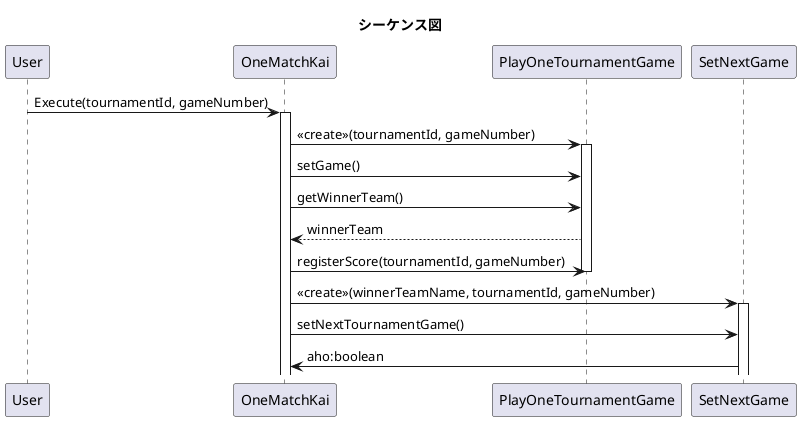 @startuml
title シーケンス図
User -> OneMatchKai: Execute(tournamentId, gameNumber)
activate OneMatchKai
OneMatchKai -> PlayOneTournamentGame:  <<create>>(tournamentId, gameNumber)
activate PlayOneTournamentGame
OneMatchKai -> PlayOneTournamentGame: setGame()
OneMatchKai -> PlayOneTournamentGame: getWinnerTeam()
PlayOneTournamentGame --> OneMatchKai: winnerTeam
OneMatchKai -> PlayOneTournamentGame: registerScore(tournamentId, gameNumber)
deactivate PlayOneTournamentGame
OneMatchKai -> SetNextGame: <<create>>(winnerTeamName, tournamentId, gameNumber)
activate SetNextGame
OneMatchKai -> SetNextGame: setNextTournamentGame()
OneMatchKai <- SetNextGame: aho:boolean

@enduml
' -> 同期メッセージ
' --> 応答メッセージ
' ->> 非同期メッセージ